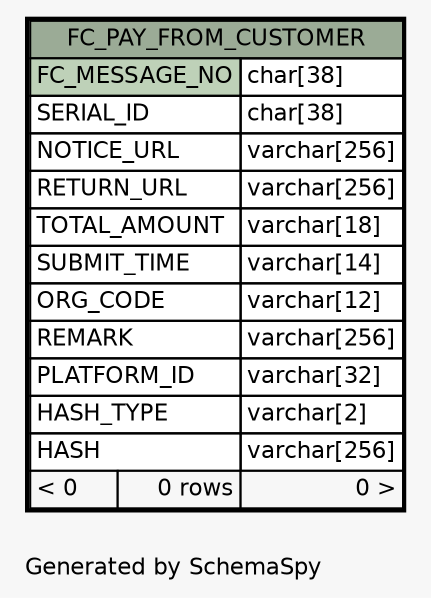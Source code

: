 // dot 2.26.0 on Linux 2.6.32-504.8.1.el6.x86_64
// SchemaSpy rev 590
digraph "oneDegreeRelationshipsDiagram" {
  graph [
    rankdir="RL"
    bgcolor="#f7f7f7"
    label="\nGenerated by SchemaSpy"
    labeljust="l"
    nodesep="0.18"
    ranksep="0.46"
    fontname="Helvetica"
    fontsize="11"
  ];
  node [
    fontname="Helvetica"
    fontsize="11"
    shape="plaintext"
  ];
  edge [
    arrowsize="0.8"
  ];
  "FC_PAY_FROM_CUSTOMER" [
    label=<
    <TABLE BORDER="2" CELLBORDER="1" CELLSPACING="0" BGCOLOR="#ffffff">
      <TR><TD COLSPAN="3" BGCOLOR="#9bab96" ALIGN="CENTER">FC_PAY_FROM_CUSTOMER</TD></TR>
      <TR><TD PORT="FC_MESSAGE_NO" COLSPAN="2" BGCOLOR="#bed1b8" ALIGN="LEFT">FC_MESSAGE_NO</TD><TD PORT="FC_MESSAGE_NO.type" ALIGN="LEFT">char[38]</TD></TR>
      <TR><TD PORT="SERIAL_ID" COLSPAN="2" ALIGN="LEFT">SERIAL_ID</TD><TD PORT="SERIAL_ID.type" ALIGN="LEFT">char[38]</TD></TR>
      <TR><TD PORT="NOTICE_URL" COLSPAN="2" ALIGN="LEFT">NOTICE_URL</TD><TD PORT="NOTICE_URL.type" ALIGN="LEFT">varchar[256]</TD></TR>
      <TR><TD PORT="RETURN_URL" COLSPAN="2" ALIGN="LEFT">RETURN_URL</TD><TD PORT="RETURN_URL.type" ALIGN="LEFT">varchar[256]</TD></TR>
      <TR><TD PORT="TOTAL_AMOUNT" COLSPAN="2" ALIGN="LEFT">TOTAL_AMOUNT</TD><TD PORT="TOTAL_AMOUNT.type" ALIGN="LEFT">varchar[18]</TD></TR>
      <TR><TD PORT="SUBMIT_TIME" COLSPAN="2" ALIGN="LEFT">SUBMIT_TIME</TD><TD PORT="SUBMIT_TIME.type" ALIGN="LEFT">varchar[14]</TD></TR>
      <TR><TD PORT="ORG_CODE" COLSPAN="2" ALIGN="LEFT">ORG_CODE</TD><TD PORT="ORG_CODE.type" ALIGN="LEFT">varchar[12]</TD></TR>
      <TR><TD PORT="REMARK" COLSPAN="2" ALIGN="LEFT">REMARK</TD><TD PORT="REMARK.type" ALIGN="LEFT">varchar[256]</TD></TR>
      <TR><TD PORT="PLATFORM_ID" COLSPAN="2" ALIGN="LEFT">PLATFORM_ID</TD><TD PORT="PLATFORM_ID.type" ALIGN="LEFT">varchar[32]</TD></TR>
      <TR><TD PORT="HASH_TYPE" COLSPAN="2" ALIGN="LEFT">HASH_TYPE</TD><TD PORT="HASH_TYPE.type" ALIGN="LEFT">varchar[2]</TD></TR>
      <TR><TD PORT="HASH" COLSPAN="2" ALIGN="LEFT">HASH</TD><TD PORT="HASH.type" ALIGN="LEFT">varchar[256]</TD></TR>
      <TR><TD ALIGN="LEFT" BGCOLOR="#f7f7f7">&lt; 0</TD><TD ALIGN="RIGHT" BGCOLOR="#f7f7f7">0 rows</TD><TD ALIGN="RIGHT" BGCOLOR="#f7f7f7">0 &gt;</TD></TR>
    </TABLE>>
    URL="FC_PAY_FROM_CUSTOMER.html"
    tooltip="FC_PAY_FROM_CUSTOMER"
  ];
}
